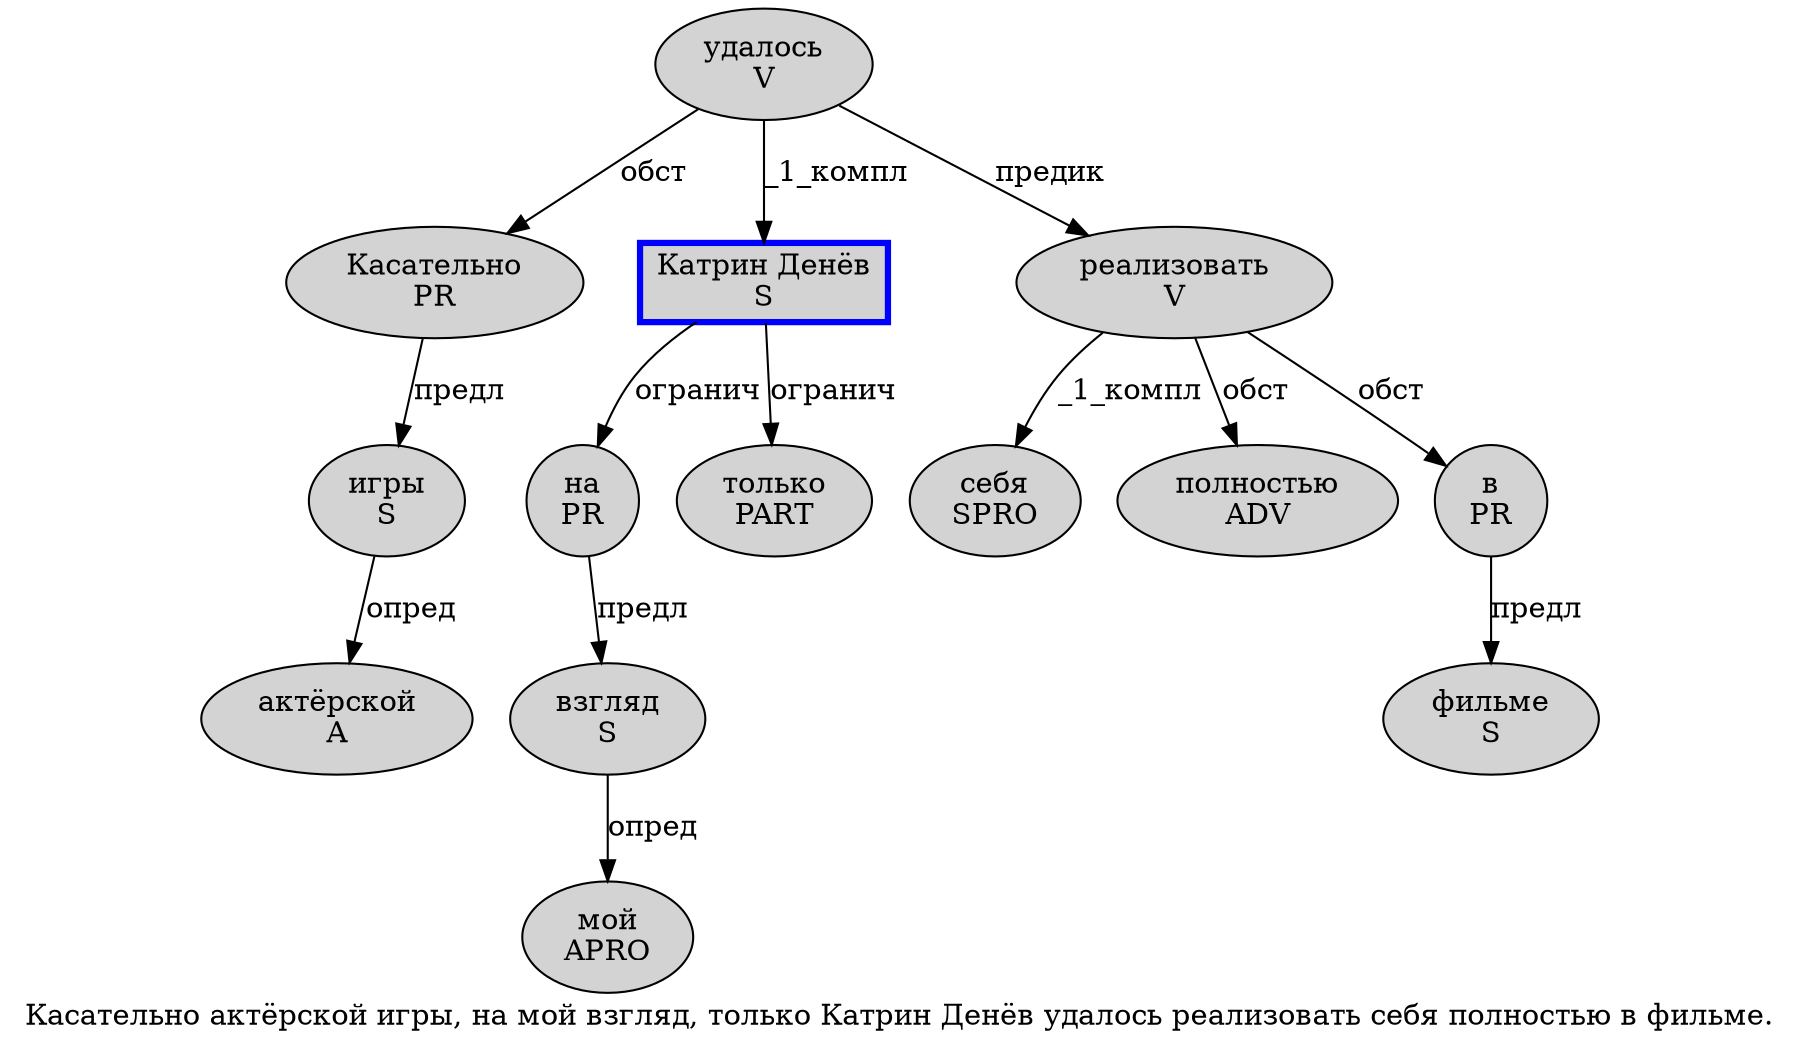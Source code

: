 digraph SENTENCE_1585 {
	graph [label="Касательно актёрской игры, на мой взгляд, только Катрин Денёв удалось реализовать себя полностью в фильме."]
	node [style=filled]
		0 [label="Касательно
PR" color="" fillcolor=lightgray penwidth=1 shape=ellipse]
		1 [label="актёрской
A" color="" fillcolor=lightgray penwidth=1 shape=ellipse]
		2 [label="игры
S" color="" fillcolor=lightgray penwidth=1 shape=ellipse]
		4 [label="на
PR" color="" fillcolor=lightgray penwidth=1 shape=ellipse]
		5 [label="мой
APRO" color="" fillcolor=lightgray penwidth=1 shape=ellipse]
		6 [label="взгляд
S" color="" fillcolor=lightgray penwidth=1 shape=ellipse]
		8 [label="только
PART" color="" fillcolor=lightgray penwidth=1 shape=ellipse]
		9 [label="Катрин Денёв
S" color=blue fillcolor=lightgray penwidth=3 shape=box]
		10 [label="удалось
V" color="" fillcolor=lightgray penwidth=1 shape=ellipse]
		11 [label="реализовать
V" color="" fillcolor=lightgray penwidth=1 shape=ellipse]
		12 [label="себя
SPRO" color="" fillcolor=lightgray penwidth=1 shape=ellipse]
		13 [label="полностью
ADV" color="" fillcolor=lightgray penwidth=1 shape=ellipse]
		14 [label="в
PR" color="" fillcolor=lightgray penwidth=1 shape=ellipse]
		15 [label="фильме
S" color="" fillcolor=lightgray penwidth=1 shape=ellipse]
			14 -> 15 [label="предл"]
			0 -> 2 [label="предл"]
			11 -> 12 [label="_1_компл"]
			11 -> 13 [label="обст"]
			11 -> 14 [label="обст"]
			4 -> 6 [label="предл"]
			10 -> 0 [label="обст"]
			10 -> 9 [label="_1_компл"]
			10 -> 11 [label="предик"]
			2 -> 1 [label="опред"]
			9 -> 4 [label="огранич"]
			9 -> 8 [label="огранич"]
			6 -> 5 [label="опред"]
}